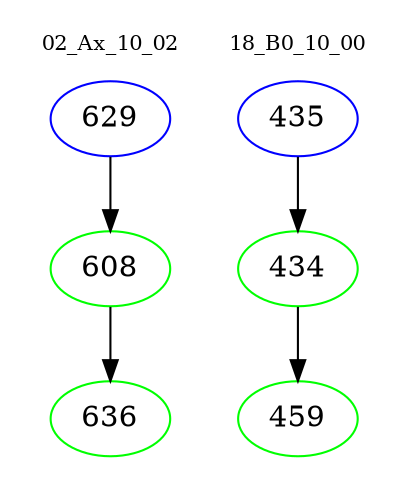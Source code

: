 digraph{
subgraph cluster_0 {
color = white
label = "02_Ax_10_02";
fontsize=10;
T0_629 [label="629", color="blue"]
T0_629 -> T0_608 [color="black"]
T0_608 [label="608", color="green"]
T0_608 -> T0_636 [color="black"]
T0_636 [label="636", color="green"]
}
subgraph cluster_1 {
color = white
label = "18_B0_10_00";
fontsize=10;
T1_435 [label="435", color="blue"]
T1_435 -> T1_434 [color="black"]
T1_434 [label="434", color="green"]
T1_434 -> T1_459 [color="black"]
T1_459 [label="459", color="green"]
}
}
